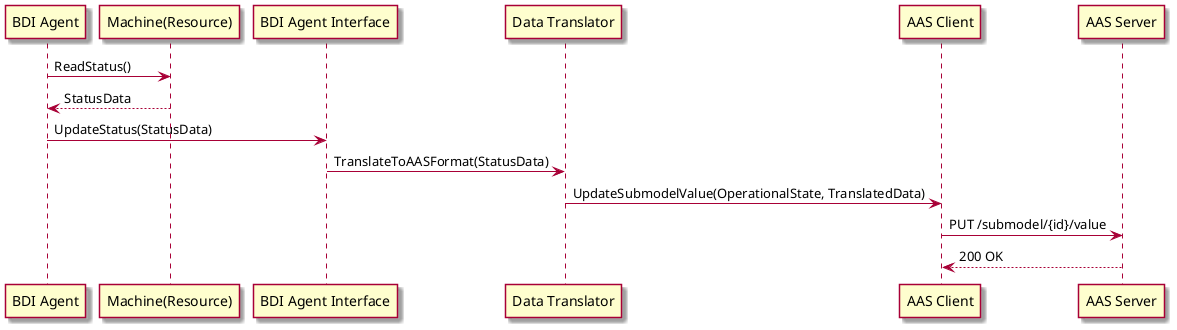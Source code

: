 @startuml "Resource_Agent_Sequence"


skin rose 
participant "BDI Agent" as BDIAgent
participant "Machine(Resource)" as Machine
participant "BDI Agent Interface" as BDIAgentInterface
participant "Data Translator" as DataTranslator
participant "AAS Client" as AASClient
participant "AAS Server" as AASServer

BDIAgent -> Machine: ReadStatus()
Machine --> BDIAgent: StatusData
BDIAgent -> BDIAgentInterface: UpdateStatus(StatusData)
BDIAgentInterface -> DataTranslator: TranslateToAASFormat(StatusData)
DataTranslator -> AASClient: UpdateSubmodelValue(OperationalState, TranslatedData)
AASClient -> AASServer: PUT /submodel/{id}/value
AASServer --> AASClient: 200 OK



@enduml